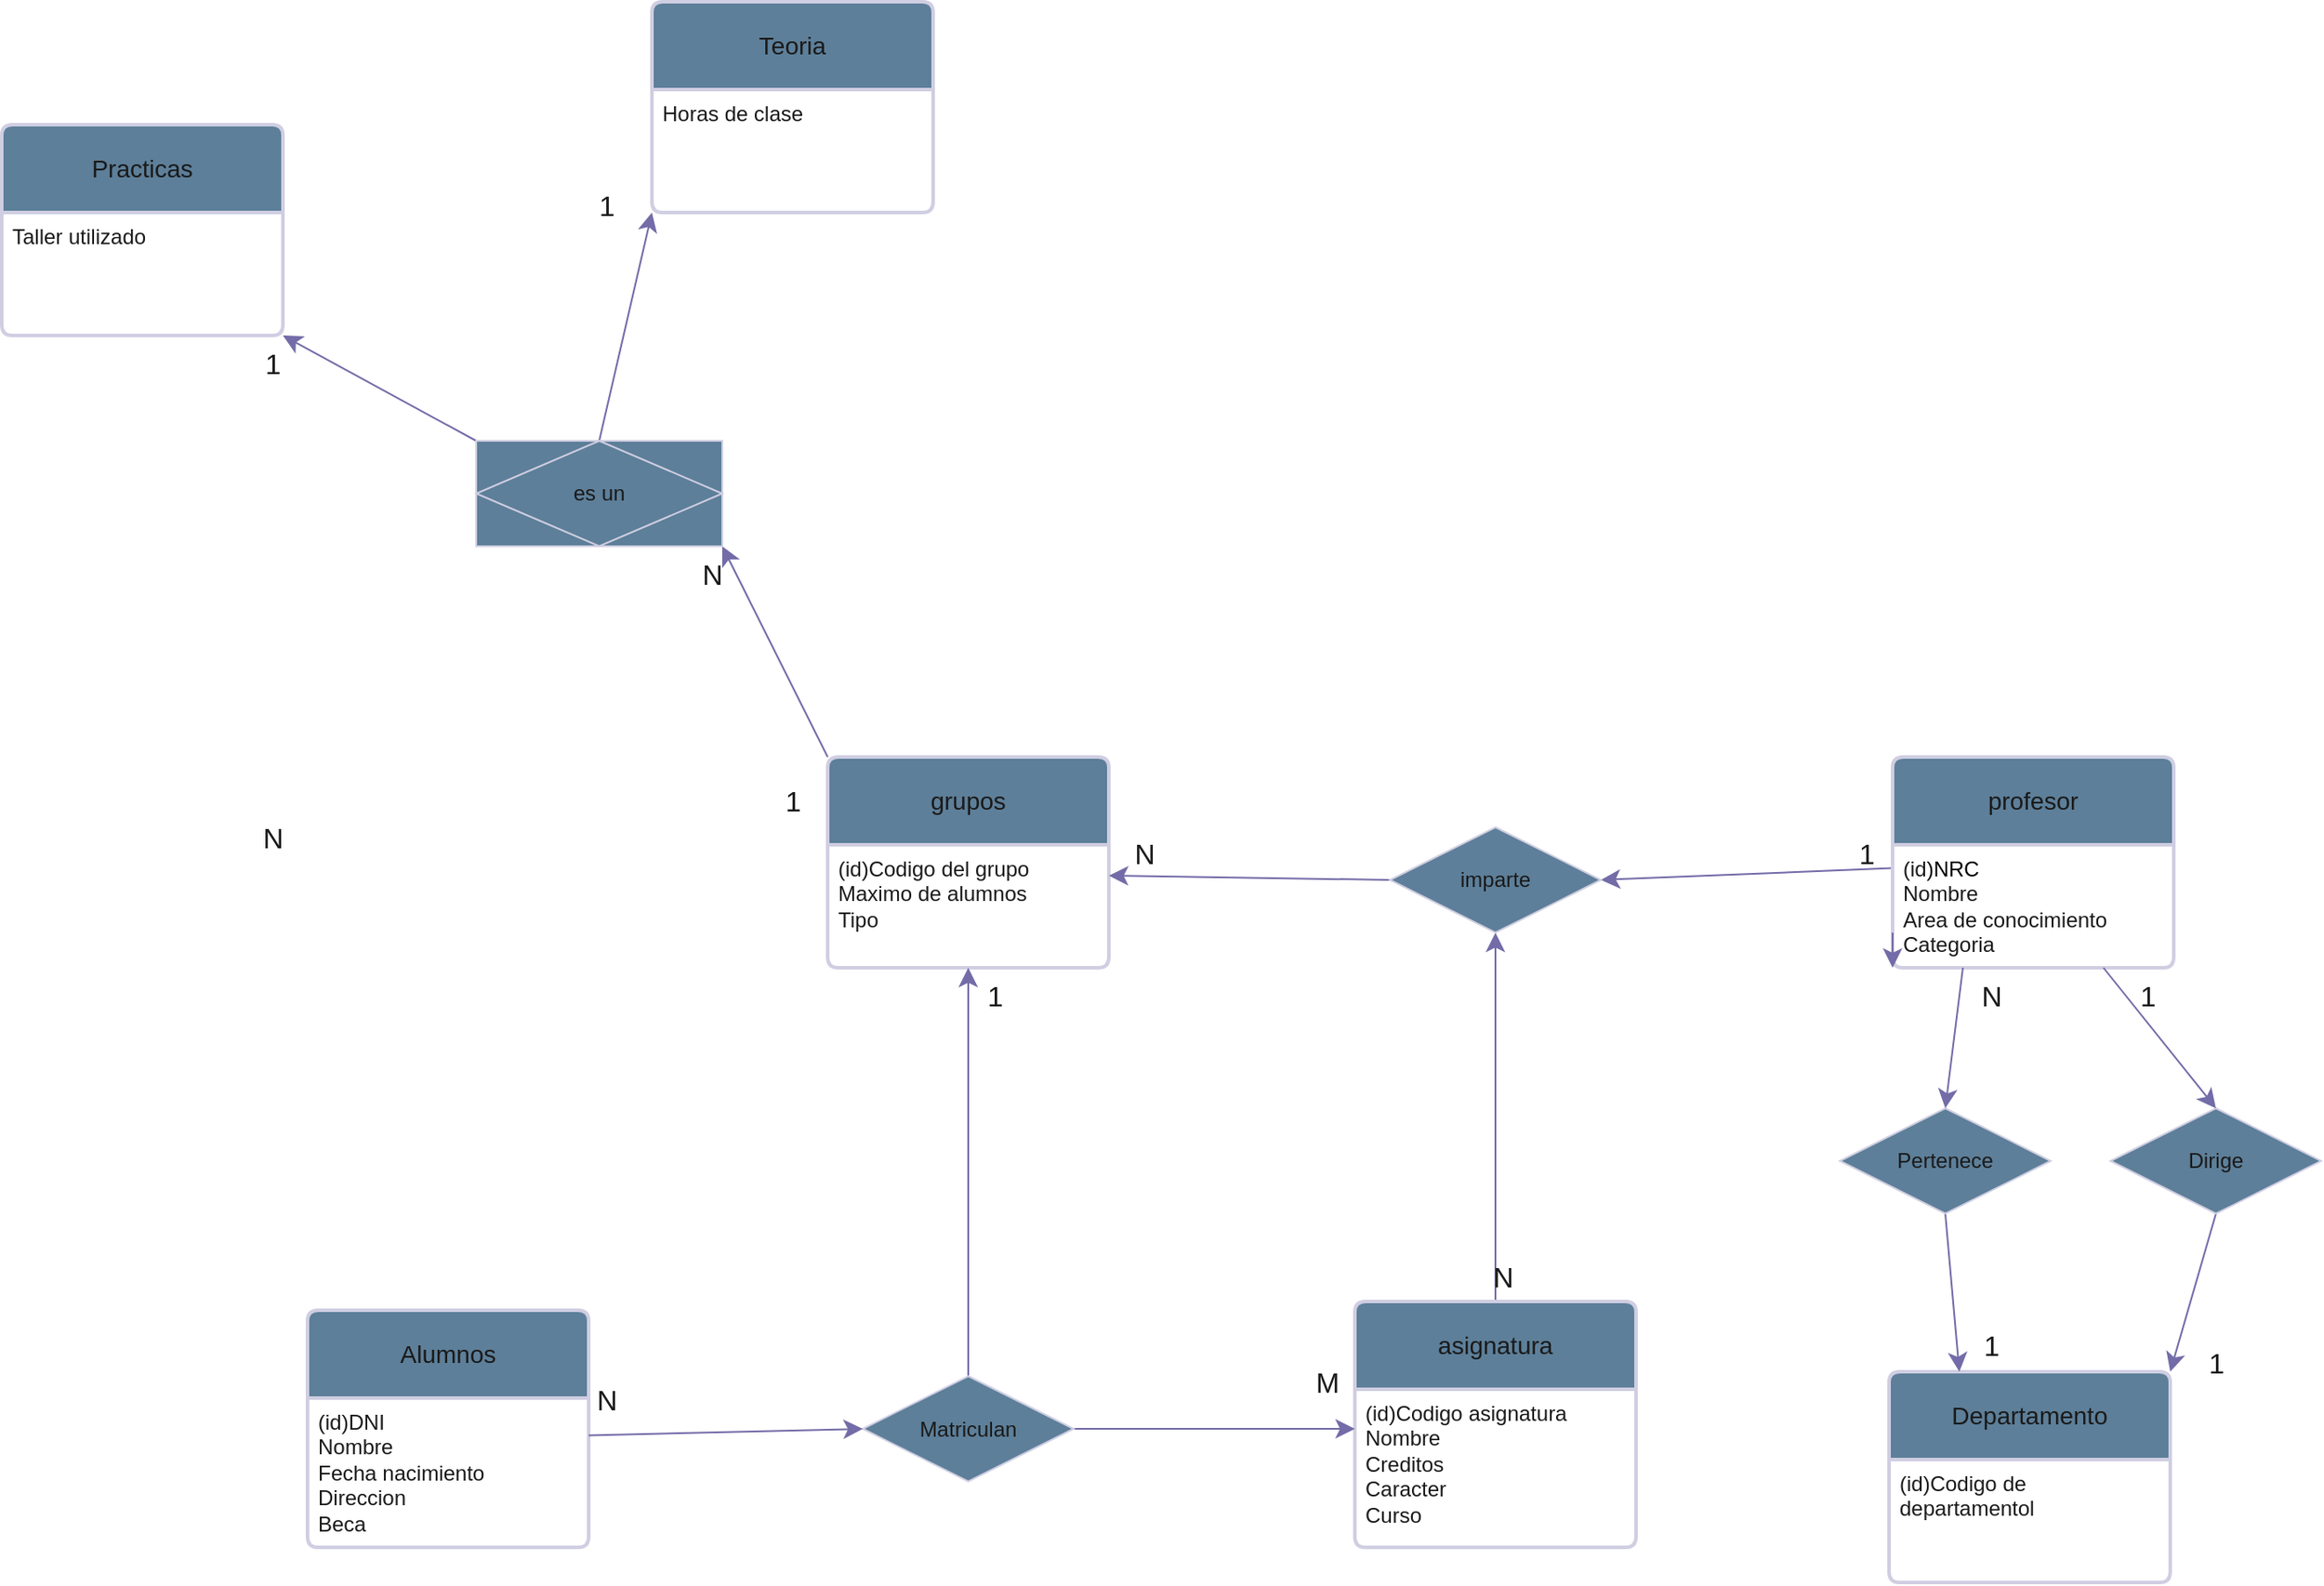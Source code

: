 <mxfile version="28.2.5">
  <diagram name="Página-1" id="gAFbm-pbRTv4d4N4CGBL">
    <mxGraphModel dx="2962" dy="2201" grid="1" gridSize="10" guides="1" tooltips="1" connect="1" arrows="1" fold="1" page="1" pageScale="1" pageWidth="827" pageHeight="1169" math="0" shadow="0">
      <root>
        <mxCell id="0" />
        <mxCell id="1" parent="0" />
        <mxCell id="vJBA6wbEJIaKAs_2SZZ2-16" style="edgeStyle=none;curved=1;rounded=0;orthogonalLoop=1;jettySize=auto;html=1;entryX=1;entryY=0.5;entryDx=0;entryDy=0;fontSize=12;startSize=8;endSize=8;labelBackgroundColor=none;strokeColor=#736CA8;fontColor=default;" edge="1" parent="1" source="gY9utHJKjtfVCZrEkNN_-38" target="vJBA6wbEJIaKAs_2SZZ2-5">
          <mxGeometry relative="1" as="geometry" />
        </mxCell>
        <mxCell id="gY9utHJKjtfVCZrEkNN_-38" value="profesor" style="swimlane;childLayout=stackLayout;horizontal=1;startSize=50;horizontalStack=0;rounded=1;fontSize=14;fontStyle=0;strokeWidth=2;resizeParent=0;resizeLast=1;shadow=0;dashed=0;align=center;arcSize=4;whiteSpace=wrap;html=1;labelBackgroundColor=none;fillColor=#5D7F99;strokeColor=#D0CEE2;fontColor=#1A1A1A;" parent="1" vertex="1">
          <mxGeometry x="786" y="300" width="160" height="120" as="geometry" />
        </mxCell>
        <mxCell id="gY9utHJKjtfVCZrEkNN_-39" value="(id&lt;span style=&quot;background-color: transparent; color: light-dark(rgb(0, 0, 0), rgb(255, 255, 255));&quot;&gt;)NRC&lt;/span&gt;&lt;div&gt;Nombre&lt;/div&gt;&lt;div&gt;Area de conocimiento&lt;/div&gt;&lt;div&gt;Categoria&lt;/div&gt;" style="align=left;strokeColor=none;fillColor=none;spacingLeft=4;spacingRight=4;fontSize=12;verticalAlign=top;resizable=0;rotatable=0;part=1;html=1;whiteSpace=wrap;labelBackgroundColor=none;fontColor=#1A1A1A;" parent="gY9utHJKjtfVCZrEkNN_-38" vertex="1">
          <mxGeometry y="50" width="160" height="70" as="geometry" />
        </mxCell>
        <mxCell id="gY9utHJKjtfVCZrEkNN_-40" value="Departamento" style="swimlane;childLayout=stackLayout;horizontal=1;startSize=50;horizontalStack=0;rounded=1;fontSize=14;fontStyle=0;strokeWidth=2;resizeParent=0;resizeLast=1;shadow=0;dashed=0;align=center;arcSize=4;whiteSpace=wrap;html=1;labelBackgroundColor=none;fillColor=#5D7F99;strokeColor=#D0CEE2;fontColor=#1A1A1A;" parent="1" vertex="1">
          <mxGeometry x="784" y="650" width="160" height="120" as="geometry" />
        </mxCell>
        <mxCell id="gY9utHJKjtfVCZrEkNN_-41" value="(id)Codigo de departamentol" style="align=left;strokeColor=none;fillColor=none;spacingLeft=4;spacingRight=4;fontSize=12;verticalAlign=top;resizable=0;rotatable=0;part=1;html=1;whiteSpace=wrap;labelBackgroundColor=none;fontColor=#1A1A1A;" parent="gY9utHJKjtfVCZrEkNN_-40" vertex="1">
          <mxGeometry y="50" width="160" height="70" as="geometry" />
        </mxCell>
        <mxCell id="vJBA6wbEJIaKAs_2SZZ2-45" style="edgeStyle=none;curved=1;rounded=0;orthogonalLoop=1;jettySize=auto;html=1;exitX=0;exitY=0;exitDx=0;exitDy=0;entryX=1;entryY=1;entryDx=0;entryDy=0;fontSize=12;startSize=8;endSize=8;labelBackgroundColor=none;strokeColor=#736CA8;fontColor=default;" edge="1" parent="1" source="gY9utHJKjtfVCZrEkNN_-42" target="vJBA6wbEJIaKAs_2SZZ2-44">
          <mxGeometry relative="1" as="geometry" />
        </mxCell>
        <mxCell id="gY9utHJKjtfVCZrEkNN_-42" value="grupos" style="swimlane;childLayout=stackLayout;horizontal=1;startSize=50;horizontalStack=0;rounded=1;fontSize=14;fontStyle=0;strokeWidth=2;resizeParent=0;resizeLast=1;shadow=0;dashed=0;align=center;arcSize=4;whiteSpace=wrap;html=1;labelBackgroundColor=none;fillColor=#5D7F99;strokeColor=#D0CEE2;fontColor=#1A1A1A;" parent="1" vertex="1">
          <mxGeometry x="180" y="300" width="160" height="120" as="geometry" />
        </mxCell>
        <mxCell id="gY9utHJKjtfVCZrEkNN_-43" value="(id)Codigo del grupo&lt;div&gt;Maximo de alumnos&lt;/div&gt;&lt;div&gt;Tipo&lt;/div&gt;" style="align=left;strokeColor=none;fillColor=none;spacingLeft=4;spacingRight=4;fontSize=12;verticalAlign=top;resizable=0;rotatable=0;part=1;html=1;whiteSpace=wrap;labelBackgroundColor=none;fontColor=#1A1A1A;" parent="gY9utHJKjtfVCZrEkNN_-42" vertex="1">
          <mxGeometry y="50" width="160" height="70" as="geometry" />
        </mxCell>
        <mxCell id="vJBA6wbEJIaKAs_2SZZ2-74" style="edgeStyle=none;curved=1;rounded=0;orthogonalLoop=1;jettySize=auto;html=1;exitX=0.5;exitY=0;exitDx=0;exitDy=0;entryX=0.5;entryY=1;entryDx=0;entryDy=0;strokeColor=#736CA8;fontSize=12;fontColor=#1A1A1A;startSize=8;endSize=8;" edge="1" parent="1" source="gY9utHJKjtfVCZrEkNN_-44" target="vJBA6wbEJIaKAs_2SZZ2-5">
          <mxGeometry relative="1" as="geometry">
            <mxPoint x="560" y="530" as="targetPoint" />
          </mxGeometry>
        </mxCell>
        <mxCell id="gY9utHJKjtfVCZrEkNN_-44" value="asignatura" style="swimlane;childLayout=stackLayout;horizontal=1;startSize=50;horizontalStack=0;rounded=1;fontSize=14;fontStyle=0;strokeWidth=2;resizeParent=0;resizeLast=1;shadow=0;dashed=0;align=center;arcSize=4;whiteSpace=wrap;html=1;labelBackgroundColor=none;fillColor=#5D7F99;strokeColor=#D0CEE2;fontColor=#1A1A1A;" parent="1" vertex="1">
          <mxGeometry x="480" y="610" width="160" height="140" as="geometry" />
        </mxCell>
        <mxCell id="gY9utHJKjtfVCZrEkNN_-45" value="(id)Codigo asignatura&lt;div&gt;Nombre&lt;/div&gt;&lt;div&gt;Creditos&lt;/div&gt;&lt;div&gt;Caracter&lt;/div&gt;&lt;div&gt;Curso&lt;/div&gt;" style="align=left;strokeColor=none;fillColor=none;spacingLeft=4;spacingRight=4;fontSize=12;verticalAlign=top;resizable=0;rotatable=0;part=1;html=1;whiteSpace=wrap;labelBackgroundColor=none;fontColor=#1A1A1A;" parent="gY9utHJKjtfVCZrEkNN_-44" vertex="1">
          <mxGeometry y="50" width="160" height="90" as="geometry" />
        </mxCell>
        <mxCell id="vJBA6wbEJIaKAs_2SZZ2-3" style="edgeStyle=none;curved=1;rounded=0;orthogonalLoop=1;jettySize=auto;html=1;exitX=0.5;exitY=1;exitDx=0;exitDy=0;fontSize=12;startSize=8;endSize=8;entryX=0.25;entryY=0;entryDx=0;entryDy=0;labelBackgroundColor=none;strokeColor=#736CA8;fontColor=default;" edge="1" parent="1" source="gY9utHJKjtfVCZrEkNN_-46" target="gY9utHJKjtfVCZrEkNN_-40">
          <mxGeometry relative="1" as="geometry">
            <mxPoint x="820" y="640" as="targetPoint" />
          </mxGeometry>
        </mxCell>
        <mxCell id="gY9utHJKjtfVCZrEkNN_-46" value="Pertenece" style="shape=rhombus;perimeter=rhombusPerimeter;whiteSpace=wrap;html=1;align=center;labelBackgroundColor=none;fillColor=#5D7F99;strokeColor=#D0CEE2;fontColor=#1A1A1A;" parent="1" vertex="1">
          <mxGeometry x="756" y="500" width="120" height="60" as="geometry" />
        </mxCell>
        <mxCell id="vJBA6wbEJIaKAs_2SZZ2-1" style="edgeStyle=none;curved=1;rounded=0;orthogonalLoop=1;jettySize=auto;html=1;exitX=0.25;exitY=1;exitDx=0;exitDy=0;entryX=0.5;entryY=0;entryDx=0;entryDy=0;fontSize=12;startSize=8;endSize=8;labelBackgroundColor=none;strokeColor=#736CA8;fontColor=default;" edge="1" parent="1" source="gY9utHJKjtfVCZrEkNN_-39" target="gY9utHJKjtfVCZrEkNN_-46">
          <mxGeometry relative="1" as="geometry" />
        </mxCell>
        <mxCell id="vJBA6wbEJIaKAs_2SZZ2-2" value="N" style="text;html=1;align=center;verticalAlign=middle;resizable=0;points=[];autosize=1;strokeColor=none;fillColor=none;fontSize=16;labelBackgroundColor=none;fontColor=#1A1A1A;" vertex="1" parent="1">
          <mxGeometry x="822" y="421" width="40" height="30" as="geometry" />
        </mxCell>
        <mxCell id="vJBA6wbEJIaKAs_2SZZ2-4" value="1" style="text;html=1;align=center;verticalAlign=middle;resizable=0;points=[];autosize=1;strokeColor=none;fillColor=none;fontSize=16;labelBackgroundColor=none;fontColor=#1A1A1A;" vertex="1" parent="1">
          <mxGeometry x="827" y="620" width="30" height="30" as="geometry" />
        </mxCell>
        <mxCell id="vJBA6wbEJIaKAs_2SZZ2-7" style="edgeStyle=none;curved=1;rounded=0;orthogonalLoop=1;jettySize=auto;html=1;exitX=0;exitY=0.5;exitDx=0;exitDy=0;entryX=1;entryY=0.25;entryDx=0;entryDy=0;fontSize=12;startSize=8;endSize=8;labelBackgroundColor=none;strokeColor=#736CA8;fontColor=default;" edge="1" parent="1" source="vJBA6wbEJIaKAs_2SZZ2-5" target="gY9utHJKjtfVCZrEkNN_-43">
          <mxGeometry relative="1" as="geometry" />
        </mxCell>
        <mxCell id="vJBA6wbEJIaKAs_2SZZ2-5" value="imparte" style="shape=rhombus;perimeter=rhombusPerimeter;whiteSpace=wrap;html=1;align=center;labelBackgroundColor=none;fillColor=#5D7F99;strokeColor=#D0CEE2;fontColor=#1A1A1A;" vertex="1" parent="1">
          <mxGeometry x="500" y="340" width="120" height="60" as="geometry" />
        </mxCell>
        <mxCell id="vJBA6wbEJIaKAs_2SZZ2-8" value="1" style="text;html=1;align=center;verticalAlign=middle;resizable=0;points=[];autosize=1;strokeColor=none;fillColor=none;fontSize=16;labelBackgroundColor=none;fontColor=#1A1A1A;" vertex="1" parent="1">
          <mxGeometry x="756" y="340" width="30" height="30" as="geometry" />
        </mxCell>
        <mxCell id="vJBA6wbEJIaKAs_2SZZ2-9" value="N" style="text;html=1;align=center;verticalAlign=middle;resizable=0;points=[];autosize=1;strokeColor=none;fillColor=none;fontSize=16;labelBackgroundColor=none;fontColor=#1A1A1A;" vertex="1" parent="1">
          <mxGeometry x="340" y="340" width="40" height="30" as="geometry" />
        </mxCell>
        <mxCell id="vJBA6wbEJIaKAs_2SZZ2-18" style="edgeStyle=none;curved=1;rounded=0;orthogonalLoop=1;jettySize=auto;html=1;exitX=1;exitY=0;exitDx=0;exitDy=0;entryX=0;entryY=1;entryDx=0;entryDy=0;fontSize=12;startSize=8;endSize=8;labelBackgroundColor=none;strokeColor=#736CA8;fontColor=default;" edge="1" parent="1" target="gY9utHJKjtfVCZrEkNN_-39">
          <mxGeometry relative="1" as="geometry">
            <mxPoint x="786.0" y="400" as="sourcePoint" />
          </mxGeometry>
        </mxCell>
        <mxCell id="vJBA6wbEJIaKAs_2SZZ2-25" value="Teoria" style="swimlane;childLayout=stackLayout;horizontal=1;startSize=50;horizontalStack=0;rounded=1;fontSize=14;fontStyle=0;strokeWidth=2;resizeParent=0;resizeLast=1;shadow=0;dashed=0;align=center;arcSize=4;whiteSpace=wrap;html=1;labelBackgroundColor=none;fillColor=#5D7F99;strokeColor=#D0CEE2;fontColor=#1A1A1A;" vertex="1" parent="1">
          <mxGeometry x="80" y="-130" width="160" height="120" as="geometry" />
        </mxCell>
        <mxCell id="vJBA6wbEJIaKAs_2SZZ2-26" value="Horas de clase" style="align=left;strokeColor=none;fillColor=none;spacingLeft=4;spacingRight=4;fontSize=12;verticalAlign=top;resizable=0;rotatable=0;part=1;html=1;whiteSpace=wrap;labelBackgroundColor=none;fontColor=#1A1A1A;" vertex="1" parent="vJBA6wbEJIaKAs_2SZZ2-25">
          <mxGeometry y="50" width="160" height="70" as="geometry" />
        </mxCell>
        <mxCell id="vJBA6wbEJIaKAs_2SZZ2-27" value="Practicas" style="swimlane;childLayout=stackLayout;horizontal=1;startSize=50;horizontalStack=0;rounded=1;fontSize=14;fontStyle=0;strokeWidth=2;resizeParent=0;resizeLast=1;shadow=0;dashed=0;align=center;arcSize=4;whiteSpace=wrap;html=1;labelBackgroundColor=none;fillColor=#5D7F99;strokeColor=#D0CEE2;fontColor=#1A1A1A;" vertex="1" parent="1">
          <mxGeometry x="-290" y="-60" width="160" height="120" as="geometry" />
        </mxCell>
        <mxCell id="vJBA6wbEJIaKAs_2SZZ2-28" value="Taller utilizado" style="align=left;strokeColor=none;fillColor=none;spacingLeft=4;spacingRight=4;fontSize=12;verticalAlign=top;resizable=0;rotatable=0;part=1;html=1;whiteSpace=wrap;labelBackgroundColor=none;fontColor=#1A1A1A;" vertex="1" parent="vJBA6wbEJIaKAs_2SZZ2-27">
          <mxGeometry y="50" width="160" height="70" as="geometry" />
        </mxCell>
        <mxCell id="vJBA6wbEJIaKAs_2SZZ2-46" style="edgeStyle=none;curved=1;rounded=0;orthogonalLoop=1;jettySize=auto;html=1;exitX=0;exitY=0;exitDx=0;exitDy=0;entryX=1;entryY=1;entryDx=0;entryDy=0;fontSize=12;startSize=8;endSize=8;labelBackgroundColor=none;strokeColor=#736CA8;fontColor=default;" edge="1" parent="1" source="vJBA6wbEJIaKAs_2SZZ2-44" target="vJBA6wbEJIaKAs_2SZZ2-27">
          <mxGeometry relative="1" as="geometry" />
        </mxCell>
        <mxCell id="vJBA6wbEJIaKAs_2SZZ2-47" style="edgeStyle=none;curved=1;rounded=0;orthogonalLoop=1;jettySize=auto;html=1;exitX=0.5;exitY=0;exitDx=0;exitDy=0;entryX=0;entryY=1;entryDx=0;entryDy=0;fontSize=12;startSize=8;endSize=8;labelBackgroundColor=none;strokeColor=#736CA8;fontColor=default;" edge="1" parent="1" source="vJBA6wbEJIaKAs_2SZZ2-44" target="vJBA6wbEJIaKAs_2SZZ2-26">
          <mxGeometry relative="1" as="geometry" />
        </mxCell>
        <mxCell id="vJBA6wbEJIaKAs_2SZZ2-44" value="es un" style="shape=associativeEntity;whiteSpace=wrap;html=1;align=center;labelBackgroundColor=none;fillColor=#5D7F99;strokeColor=#D0CEE2;fontColor=#1A1A1A;" vertex="1" parent="1">
          <mxGeometry x="-20" y="120" width="140" height="60" as="geometry" />
        </mxCell>
        <mxCell id="vJBA6wbEJIaKAs_2SZZ2-48" value="N" style="text;html=1;align=center;verticalAlign=middle;resizable=0;points=[];autosize=1;strokeColor=none;fillColor=none;fontSize=16;labelBackgroundColor=none;fontColor=#1A1A1A;" vertex="1" parent="1">
          <mxGeometry x="94" y="181" width="40" height="30" as="geometry" />
        </mxCell>
        <mxCell id="vJBA6wbEJIaKAs_2SZZ2-49" value="1" style="text;html=1;align=center;verticalAlign=middle;resizable=0;points=[];autosize=1;strokeColor=none;fillColor=none;fontSize=16;labelBackgroundColor=none;fontColor=#1A1A1A;" vertex="1" parent="1">
          <mxGeometry x="-151" y="61" width="30" height="30" as="geometry" />
        </mxCell>
        <mxCell id="vJBA6wbEJIaKAs_2SZZ2-50" value="1" style="text;html=1;align=center;verticalAlign=middle;resizable=0;points=[];autosize=1;strokeColor=none;fillColor=none;fontSize=16;labelBackgroundColor=none;fontColor=#1A1A1A;" vertex="1" parent="1">
          <mxGeometry x="39" y="-29" width="30" height="30" as="geometry" />
        </mxCell>
        <mxCell id="vJBA6wbEJIaKAs_2SZZ2-51" value="Alumnos" style="swimlane;childLayout=stackLayout;horizontal=1;startSize=50;horizontalStack=0;rounded=1;fontSize=14;fontStyle=0;strokeWidth=2;resizeParent=0;resizeLast=1;shadow=0;dashed=0;align=center;arcSize=4;whiteSpace=wrap;html=1;labelBackgroundColor=none;fillColor=#5D7F99;strokeColor=#D0CEE2;fontColor=#1A1A1A;" vertex="1" parent="1">
          <mxGeometry x="-116" y="615" width="160" height="135" as="geometry" />
        </mxCell>
        <mxCell id="vJBA6wbEJIaKAs_2SZZ2-52" value="(id)DNI&lt;div&gt;Nombre&lt;/div&gt;&lt;div&gt;Fecha nacimiento&lt;/div&gt;&lt;div&gt;Direccion&lt;/div&gt;&lt;div&gt;Beca&lt;/div&gt;" style="align=left;strokeColor=none;fillColor=none;spacingLeft=4;spacingRight=4;fontSize=12;verticalAlign=top;resizable=0;rotatable=0;part=1;html=1;whiteSpace=wrap;labelBackgroundColor=none;fontColor=#1A1A1A;" vertex="1" parent="vJBA6wbEJIaKAs_2SZZ2-51">
          <mxGeometry y="50" width="160" height="85" as="geometry" />
        </mxCell>
        <mxCell id="vJBA6wbEJIaKAs_2SZZ2-56" style="edgeStyle=none;curved=1;rounded=0;orthogonalLoop=1;jettySize=auto;html=1;exitX=0.5;exitY=0;exitDx=0;exitDy=0;entryX=0.5;entryY=1;entryDx=0;entryDy=0;fontSize=12;startSize=8;endSize=8;labelBackgroundColor=none;strokeColor=#736CA8;fontColor=default;" edge="1" parent="1" source="vJBA6wbEJIaKAs_2SZZ2-54" target="gY9utHJKjtfVCZrEkNN_-43">
          <mxGeometry relative="1" as="geometry">
            <mxPoint x="265" y="420" as="targetPoint" />
          </mxGeometry>
        </mxCell>
        <mxCell id="vJBA6wbEJIaKAs_2SZZ2-77" style="edgeStyle=none;curved=1;rounded=0;orthogonalLoop=1;jettySize=auto;html=1;exitX=1;exitY=0.5;exitDx=0;exitDy=0;entryX=0;entryY=0.25;entryDx=0;entryDy=0;strokeColor=#736CA8;fontSize=12;fontColor=#1A1A1A;startSize=8;endSize=8;" edge="1" parent="1" source="vJBA6wbEJIaKAs_2SZZ2-54" target="gY9utHJKjtfVCZrEkNN_-45">
          <mxGeometry relative="1" as="geometry" />
        </mxCell>
        <mxCell id="vJBA6wbEJIaKAs_2SZZ2-54" value="Matriculan" style="shape=rhombus;perimeter=rhombusPerimeter;whiteSpace=wrap;html=1;align=center;labelBackgroundColor=none;fillColor=#5D7F99;strokeColor=#D0CEE2;fontColor=#1A1A1A;" vertex="1" parent="1">
          <mxGeometry x="200" y="652.5" width="120" height="60" as="geometry" />
        </mxCell>
        <mxCell id="vJBA6wbEJIaKAs_2SZZ2-55" style="edgeStyle=none;curved=1;rounded=0;orthogonalLoop=1;jettySize=auto;html=1;exitX=1;exitY=0.25;exitDx=0;exitDy=0;entryX=0;entryY=0.5;entryDx=0;entryDy=0;fontSize=12;startSize=8;endSize=8;labelBackgroundColor=none;strokeColor=#736CA8;fontColor=default;" edge="1" parent="1" source="vJBA6wbEJIaKAs_2SZZ2-52" target="vJBA6wbEJIaKAs_2SZZ2-54">
          <mxGeometry relative="1" as="geometry" />
        </mxCell>
        <mxCell id="vJBA6wbEJIaKAs_2SZZ2-57" value="1" style="text;html=1;align=center;verticalAlign=middle;resizable=0;points=[];autosize=1;strokeColor=none;fillColor=none;fontSize=16;labelBackgroundColor=none;fontColor=#1A1A1A;" vertex="1" parent="1">
          <mxGeometry x="145" y="310" width="30" height="30" as="geometry" />
        </mxCell>
        <mxCell id="vJBA6wbEJIaKAs_2SZZ2-58" value="N" style="text;html=1;align=center;verticalAlign=middle;resizable=0;points=[];autosize=1;strokeColor=none;fillColor=none;fontSize=16;labelBackgroundColor=none;fontColor=#1A1A1A;" vertex="1" parent="1">
          <mxGeometry x="-156" y="331" width="40" height="30" as="geometry" />
        </mxCell>
        <mxCell id="vJBA6wbEJIaKAs_2SZZ2-70" style="edgeStyle=none;curved=1;rounded=0;orthogonalLoop=1;jettySize=auto;html=1;exitX=0.5;exitY=1;exitDx=0;exitDy=0;entryX=1;entryY=0;entryDx=0;entryDy=0;fontSize=12;startSize=8;endSize=8;labelBackgroundColor=none;strokeColor=#736CA8;fontColor=default;" edge="1" parent="1" source="vJBA6wbEJIaKAs_2SZZ2-68" target="gY9utHJKjtfVCZrEkNN_-40">
          <mxGeometry relative="1" as="geometry" />
        </mxCell>
        <mxCell id="vJBA6wbEJIaKAs_2SZZ2-68" value="Dirige" style="shape=rhombus;perimeter=rhombusPerimeter;whiteSpace=wrap;html=1;align=center;labelBackgroundColor=none;fillColor=#5D7F99;strokeColor=#D0CEE2;fontColor=#1A1A1A;" vertex="1" parent="1">
          <mxGeometry x="910" y="500" width="120" height="60" as="geometry" />
        </mxCell>
        <mxCell id="vJBA6wbEJIaKAs_2SZZ2-69" style="edgeStyle=none;curved=1;rounded=0;orthogonalLoop=1;jettySize=auto;html=1;exitX=0.75;exitY=1;exitDx=0;exitDy=0;entryX=0.5;entryY=0;entryDx=0;entryDy=0;fontSize=12;startSize=8;endSize=8;labelBackgroundColor=none;strokeColor=#736CA8;fontColor=default;" edge="1" parent="1" source="gY9utHJKjtfVCZrEkNN_-39" target="vJBA6wbEJIaKAs_2SZZ2-68">
          <mxGeometry relative="1" as="geometry" />
        </mxCell>
        <mxCell id="vJBA6wbEJIaKAs_2SZZ2-71" value="1" style="text;html=1;align=center;verticalAlign=middle;resizable=0;points=[];autosize=1;strokeColor=none;fillColor=none;fontSize=16;labelBackgroundColor=none;fontColor=#1A1A1A;" vertex="1" parent="1">
          <mxGeometry x="916" y="421" width="30" height="30" as="geometry" />
        </mxCell>
        <mxCell id="vJBA6wbEJIaKAs_2SZZ2-72" value="1" style="text;html=1;align=center;verticalAlign=middle;resizable=0;points=[];autosize=1;strokeColor=none;fillColor=none;fontSize=16;labelBackgroundColor=none;fontColor=#1A1A1A;" vertex="1" parent="1">
          <mxGeometry x="955" y="629.5" width="30" height="30" as="geometry" />
        </mxCell>
        <mxCell id="vJBA6wbEJIaKAs_2SZZ2-76" value="N" style="text;html=1;align=center;verticalAlign=middle;resizable=0;points=[];autosize=1;strokeColor=none;fillColor=none;fontSize=16;fontColor=#1A1A1A;" vertex="1" parent="1">
          <mxGeometry x="544" y="581" width="40" height="30" as="geometry" />
        </mxCell>
        <mxCell id="vJBA6wbEJIaKAs_2SZZ2-78" value="1" style="text;html=1;align=center;verticalAlign=middle;resizable=0;points=[];autosize=1;strokeColor=none;fillColor=none;fontSize=16;fontColor=#1A1A1A;" vertex="1" parent="1">
          <mxGeometry x="260" y="421" width="30" height="30" as="geometry" />
        </mxCell>
        <mxCell id="vJBA6wbEJIaKAs_2SZZ2-79" value="N" style="text;html=1;align=center;verticalAlign=middle;resizable=0;points=[];autosize=1;strokeColor=none;fillColor=none;fontSize=16;fontColor=#1A1A1A;" vertex="1" parent="1">
          <mxGeometry x="34" y="651" width="40" height="30" as="geometry" />
        </mxCell>
        <mxCell id="vJBA6wbEJIaKAs_2SZZ2-80" value="M" style="text;html=1;align=center;verticalAlign=middle;resizable=0;points=[];autosize=1;strokeColor=none;fillColor=none;fontSize=16;fontColor=#1A1A1A;" vertex="1" parent="1">
          <mxGeometry x="444" y="641" width="40" height="30" as="geometry" />
        </mxCell>
      </root>
    </mxGraphModel>
  </diagram>
</mxfile>
